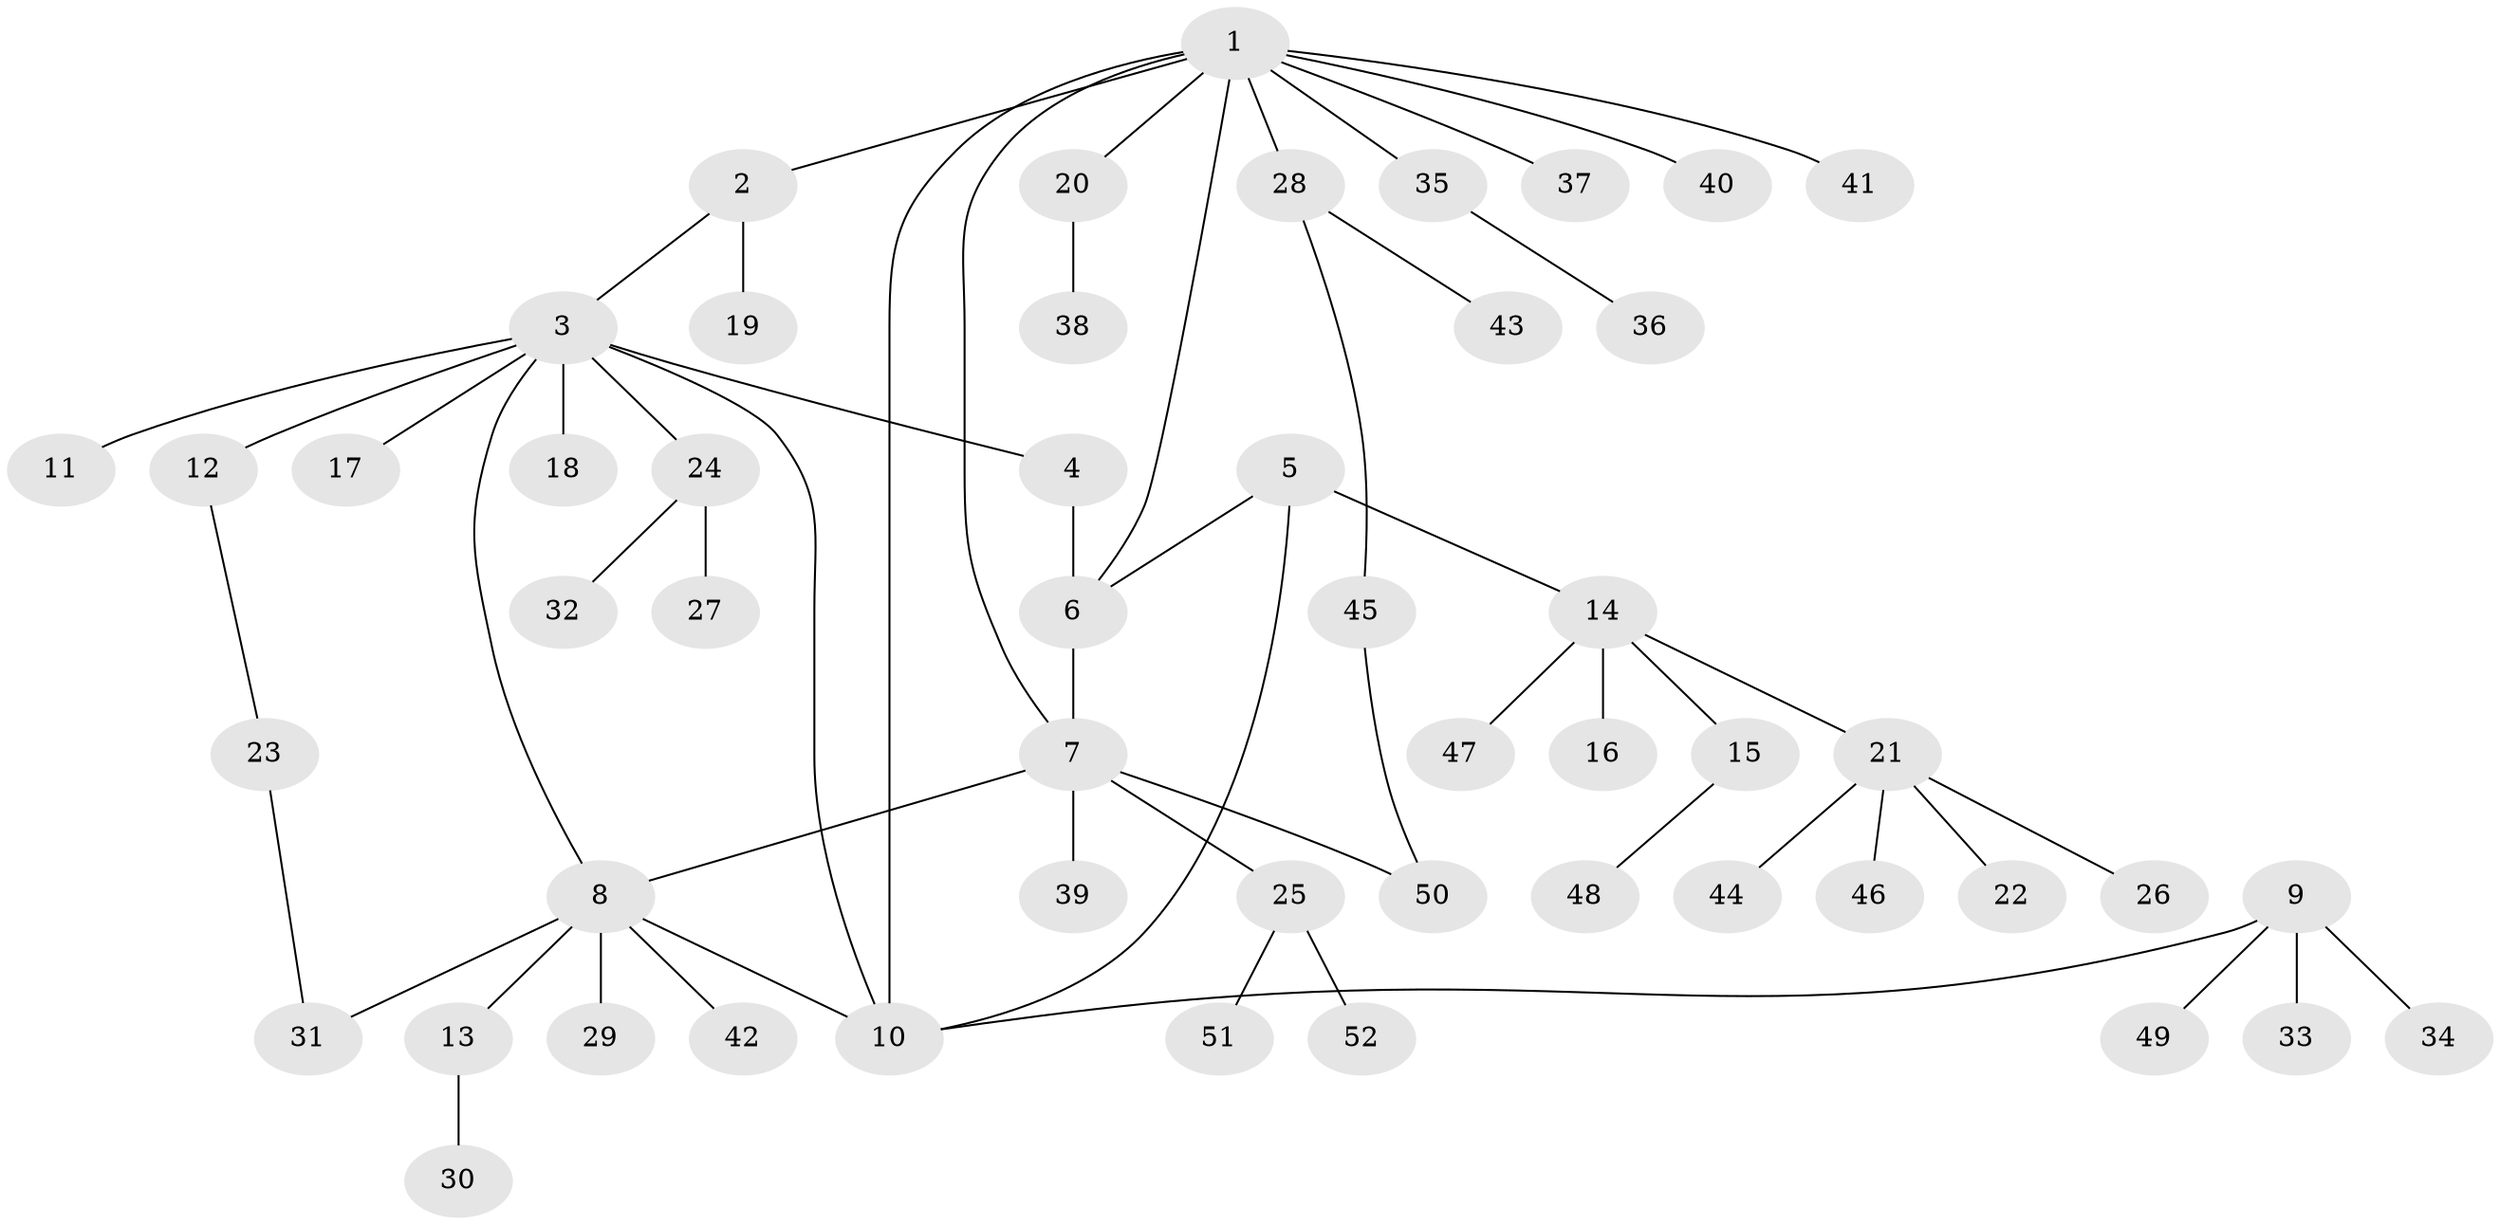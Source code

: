 // coarse degree distribution, {8: 0.038461538461538464, 2: 0.19230769230769232, 10: 0.038461538461538464, 1: 0.6538461538461539, 6: 0.038461538461538464, 3: 0.038461538461538464}
// Generated by graph-tools (version 1.1) at 2025/58/03/04/25 21:58:35]
// undirected, 52 vertices, 59 edges
graph export_dot {
graph [start="1"]
  node [color=gray90,style=filled];
  1;
  2;
  3;
  4;
  5;
  6;
  7;
  8;
  9;
  10;
  11;
  12;
  13;
  14;
  15;
  16;
  17;
  18;
  19;
  20;
  21;
  22;
  23;
  24;
  25;
  26;
  27;
  28;
  29;
  30;
  31;
  32;
  33;
  34;
  35;
  36;
  37;
  38;
  39;
  40;
  41;
  42;
  43;
  44;
  45;
  46;
  47;
  48;
  49;
  50;
  51;
  52;
  1 -- 2;
  1 -- 6;
  1 -- 7;
  1 -- 10;
  1 -- 20;
  1 -- 28;
  1 -- 35;
  1 -- 37;
  1 -- 40;
  1 -- 41;
  2 -- 3;
  2 -- 19;
  3 -- 4;
  3 -- 8;
  3 -- 10;
  3 -- 11;
  3 -- 12;
  3 -- 17;
  3 -- 18;
  3 -- 24;
  4 -- 6;
  5 -- 6;
  5 -- 10;
  5 -- 14;
  6 -- 7;
  7 -- 8;
  7 -- 25;
  7 -- 39;
  7 -- 50;
  8 -- 10;
  8 -- 13;
  8 -- 29;
  8 -- 31;
  8 -- 42;
  9 -- 10;
  9 -- 33;
  9 -- 34;
  9 -- 49;
  12 -- 23;
  13 -- 30;
  14 -- 15;
  14 -- 16;
  14 -- 21;
  14 -- 47;
  15 -- 48;
  20 -- 38;
  21 -- 22;
  21 -- 26;
  21 -- 44;
  21 -- 46;
  23 -- 31;
  24 -- 27;
  24 -- 32;
  25 -- 51;
  25 -- 52;
  28 -- 43;
  28 -- 45;
  35 -- 36;
  45 -- 50;
}
